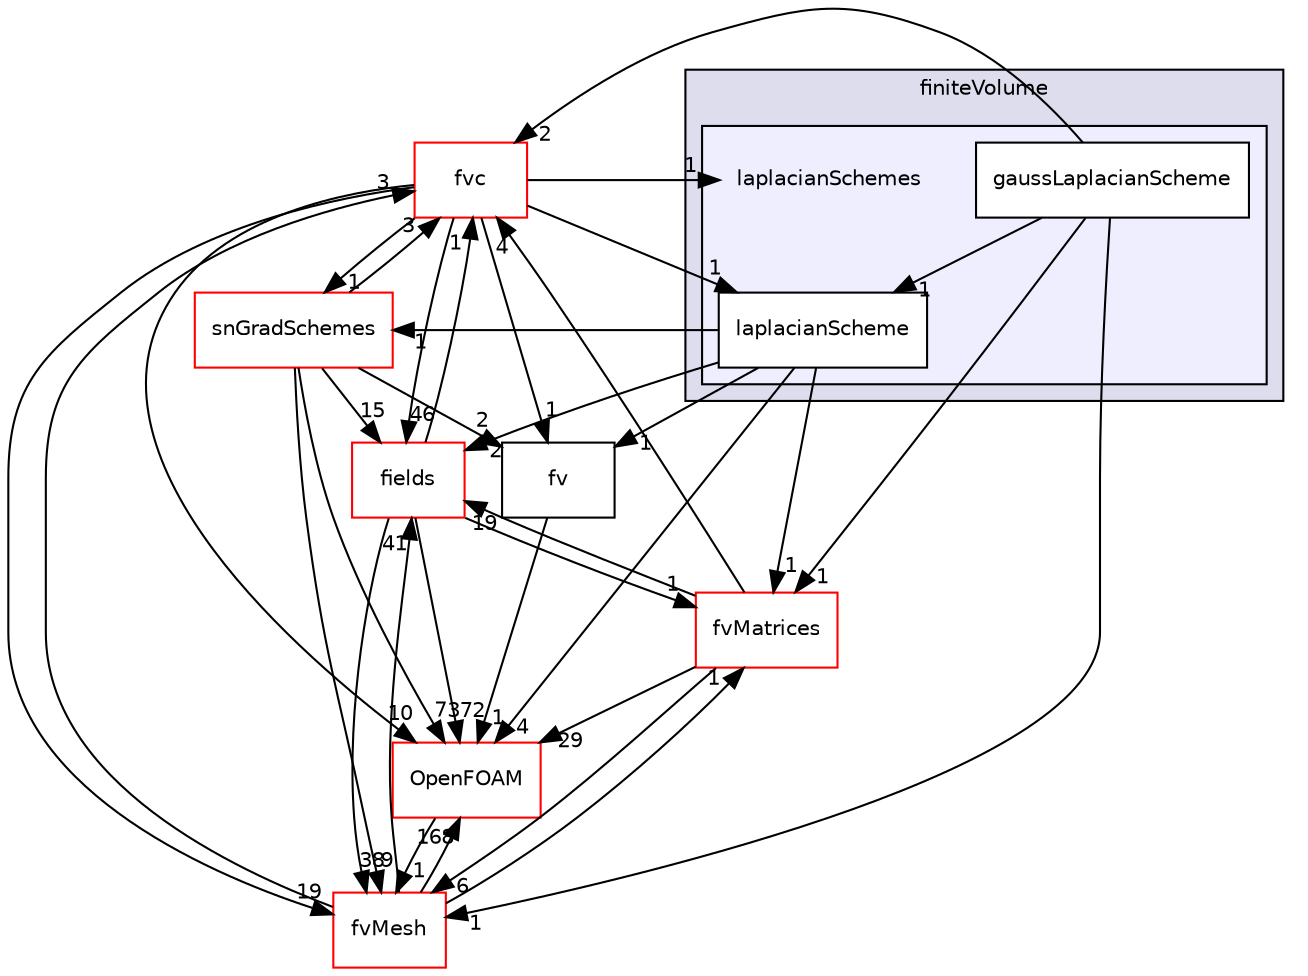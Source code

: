 digraph "src/finiteVolume/finiteVolume/laplacianSchemes" {
  bgcolor=transparent;
  compound=true
  node [ fontsize="10", fontname="Helvetica"];
  edge [ labelfontsize="10", labelfontname="Helvetica"];
  subgraph clusterdir_2ea871e4defbdbd60808750cae643c63 {
    graph [ bgcolor="#ddddee", pencolor="black", label="finiteVolume" fontname="Helvetica", fontsize="10", URL="dir_2ea871e4defbdbd60808750cae643c63.html"]
  subgraph clusterdir_9d1bb040ba59f659837e207512074d53 {
    graph [ bgcolor="#eeeeff", pencolor="black", label="" URL="dir_9d1bb040ba59f659837e207512074d53.html"];
    dir_9d1bb040ba59f659837e207512074d53 [shape=plaintext label="laplacianSchemes"];
    dir_f2edee964beb075e9295e8890f375b73 [shape=box label="gaussLaplacianScheme" color="black" fillcolor="white" style="filled" URL="dir_f2edee964beb075e9295e8890f375b73.html"];
    dir_469f5797a784eff5bbc5a2a682e40247 [shape=box label="laplacianScheme" color="black" fillcolor="white" style="filled" URL="dir_469f5797a784eff5bbc5a2a682e40247.html"];
  }
  }
  dir_25ab4a83a983f7bb7a38b7f63bb141b7 [shape=box label="fields" color="red" URL="dir_25ab4a83a983f7bb7a38b7f63bb141b7.html"];
  dir_f4030f3362933683136e1dae328f10c0 [shape=box label="fvc" color="red" URL="dir_f4030f3362933683136e1dae328f10c0.html"];
  dir_c382fa095c9c33d8673c0dd60aaef275 [shape=box label="fvMesh" color="red" URL="dir_c382fa095c9c33d8673c0dd60aaef275.html"];
  dir_f2a32fae3c7e5034ec75716fe725e251 [shape=box label="snGradSchemes" color="red" URL="dir_f2a32fae3c7e5034ec75716fe725e251.html"];
  dir_c5473ff19b20e6ec4dfe5c310b3778a8 [shape=box label="OpenFOAM" color="red" URL="dir_c5473ff19b20e6ec4dfe5c310b3778a8.html"];
  dir_0096c9c8cdcbf8f4884c37173134f444 [shape=box label="fv" URL="dir_0096c9c8cdcbf8f4884c37173134f444.html"];
  dir_5d57e3901430bcc99a7ddac11a899224 [shape=box label="fvMatrices" color="red" URL="dir_5d57e3901430bcc99a7ddac11a899224.html"];
  dir_f2edee964beb075e9295e8890f375b73->dir_f4030f3362933683136e1dae328f10c0 [headlabel="2", labeldistance=1.5 headhref="dir_001073_001055.html"];
  dir_f2edee964beb075e9295e8890f375b73->dir_c382fa095c9c33d8673c0dd60aaef275 [headlabel="1", labeldistance=1.5 headhref="dir_001073_001106.html"];
  dir_f2edee964beb075e9295e8890f375b73->dir_469f5797a784eff5bbc5a2a682e40247 [headlabel="1", labeldistance=1.5 headhref="dir_001073_001074.html"];
  dir_f2edee964beb075e9295e8890f375b73->dir_5d57e3901430bcc99a7ddac11a899224 [headlabel="1", labeldistance=1.5 headhref="dir_001073_001094.html"];
  dir_25ab4a83a983f7bb7a38b7f63bb141b7->dir_f4030f3362933683136e1dae328f10c0 [headlabel="1", labeldistance=1.5 headhref="dir_000890_001055.html"];
  dir_25ab4a83a983f7bb7a38b7f63bb141b7->dir_c382fa095c9c33d8673c0dd60aaef275 [headlabel="38", labeldistance=1.5 headhref="dir_000890_001106.html"];
  dir_25ab4a83a983f7bb7a38b7f63bb141b7->dir_c5473ff19b20e6ec4dfe5c310b3778a8 [headlabel="372", labeldistance=1.5 headhref="dir_000890_002151.html"];
  dir_25ab4a83a983f7bb7a38b7f63bb141b7->dir_5d57e3901430bcc99a7ddac11a899224 [headlabel="1", labeldistance=1.5 headhref="dir_000890_001094.html"];
  dir_f4030f3362933683136e1dae328f10c0->dir_25ab4a83a983f7bb7a38b7f63bb141b7 [headlabel="46", labeldistance=1.5 headhref="dir_001055_000890.html"];
  dir_f4030f3362933683136e1dae328f10c0->dir_c382fa095c9c33d8673c0dd60aaef275 [headlabel="19", labeldistance=1.5 headhref="dir_001055_001106.html"];
  dir_f4030f3362933683136e1dae328f10c0->dir_f2a32fae3c7e5034ec75716fe725e251 [headlabel="1", labeldistance=1.5 headhref="dir_001055_001075.html"];
  dir_f4030f3362933683136e1dae328f10c0->dir_469f5797a784eff5bbc5a2a682e40247 [headlabel="1", labeldistance=1.5 headhref="dir_001055_001074.html"];
  dir_f4030f3362933683136e1dae328f10c0->dir_c5473ff19b20e6ec4dfe5c310b3778a8 [headlabel="10", labeldistance=1.5 headhref="dir_001055_002151.html"];
  dir_f4030f3362933683136e1dae328f10c0->dir_9d1bb040ba59f659837e207512074d53 [headlabel="1", labeldistance=1.5 headhref="dir_001055_001072.html"];
  dir_f4030f3362933683136e1dae328f10c0->dir_0096c9c8cdcbf8f4884c37173134f444 [headlabel="1", labeldistance=1.5 headhref="dir_001055_001054.html"];
  dir_c382fa095c9c33d8673c0dd60aaef275->dir_25ab4a83a983f7bb7a38b7f63bb141b7 [headlabel="41", labeldistance=1.5 headhref="dir_001106_000890.html"];
  dir_c382fa095c9c33d8673c0dd60aaef275->dir_f4030f3362933683136e1dae328f10c0 [headlabel="3", labeldistance=1.5 headhref="dir_001106_001055.html"];
  dir_c382fa095c9c33d8673c0dd60aaef275->dir_c5473ff19b20e6ec4dfe5c310b3778a8 [headlabel="168", labeldistance=1.5 headhref="dir_001106_002151.html"];
  dir_c382fa095c9c33d8673c0dd60aaef275->dir_5d57e3901430bcc99a7ddac11a899224 [headlabel="1", labeldistance=1.5 headhref="dir_001106_001094.html"];
  dir_f2a32fae3c7e5034ec75716fe725e251->dir_25ab4a83a983f7bb7a38b7f63bb141b7 [headlabel="15", labeldistance=1.5 headhref="dir_001075_000890.html"];
  dir_f2a32fae3c7e5034ec75716fe725e251->dir_f4030f3362933683136e1dae328f10c0 [headlabel="3", labeldistance=1.5 headhref="dir_001075_001055.html"];
  dir_f2a32fae3c7e5034ec75716fe725e251->dir_c382fa095c9c33d8673c0dd60aaef275 [headlabel="9", labeldistance=1.5 headhref="dir_001075_001106.html"];
  dir_f2a32fae3c7e5034ec75716fe725e251->dir_c5473ff19b20e6ec4dfe5c310b3778a8 [headlabel="7", labeldistance=1.5 headhref="dir_001075_002151.html"];
  dir_f2a32fae3c7e5034ec75716fe725e251->dir_0096c9c8cdcbf8f4884c37173134f444 [headlabel="2", labeldistance=1.5 headhref="dir_001075_001054.html"];
  dir_469f5797a784eff5bbc5a2a682e40247->dir_25ab4a83a983f7bb7a38b7f63bb141b7 [headlabel="2", labeldistance=1.5 headhref="dir_001074_000890.html"];
  dir_469f5797a784eff5bbc5a2a682e40247->dir_f2a32fae3c7e5034ec75716fe725e251 [headlabel="1", labeldistance=1.5 headhref="dir_001074_001075.html"];
  dir_469f5797a784eff5bbc5a2a682e40247->dir_c5473ff19b20e6ec4dfe5c310b3778a8 [headlabel="4", labeldistance=1.5 headhref="dir_001074_002151.html"];
  dir_469f5797a784eff5bbc5a2a682e40247->dir_0096c9c8cdcbf8f4884c37173134f444 [headlabel="1", labeldistance=1.5 headhref="dir_001074_001054.html"];
  dir_469f5797a784eff5bbc5a2a682e40247->dir_5d57e3901430bcc99a7ddac11a899224 [headlabel="1", labeldistance=1.5 headhref="dir_001074_001094.html"];
  dir_c5473ff19b20e6ec4dfe5c310b3778a8->dir_c382fa095c9c33d8673c0dd60aaef275 [headlabel="1", labeldistance=1.5 headhref="dir_002151_001106.html"];
  dir_0096c9c8cdcbf8f4884c37173134f444->dir_c5473ff19b20e6ec4dfe5c310b3778a8 [headlabel="1", labeldistance=1.5 headhref="dir_001054_002151.html"];
  dir_5d57e3901430bcc99a7ddac11a899224->dir_25ab4a83a983f7bb7a38b7f63bb141b7 [headlabel="19", labeldistance=1.5 headhref="dir_001094_000890.html"];
  dir_5d57e3901430bcc99a7ddac11a899224->dir_f4030f3362933683136e1dae328f10c0 [headlabel="4", labeldistance=1.5 headhref="dir_001094_001055.html"];
  dir_5d57e3901430bcc99a7ddac11a899224->dir_c382fa095c9c33d8673c0dd60aaef275 [headlabel="6", labeldistance=1.5 headhref="dir_001094_001106.html"];
  dir_5d57e3901430bcc99a7ddac11a899224->dir_c5473ff19b20e6ec4dfe5c310b3778a8 [headlabel="29", labeldistance=1.5 headhref="dir_001094_002151.html"];
}
